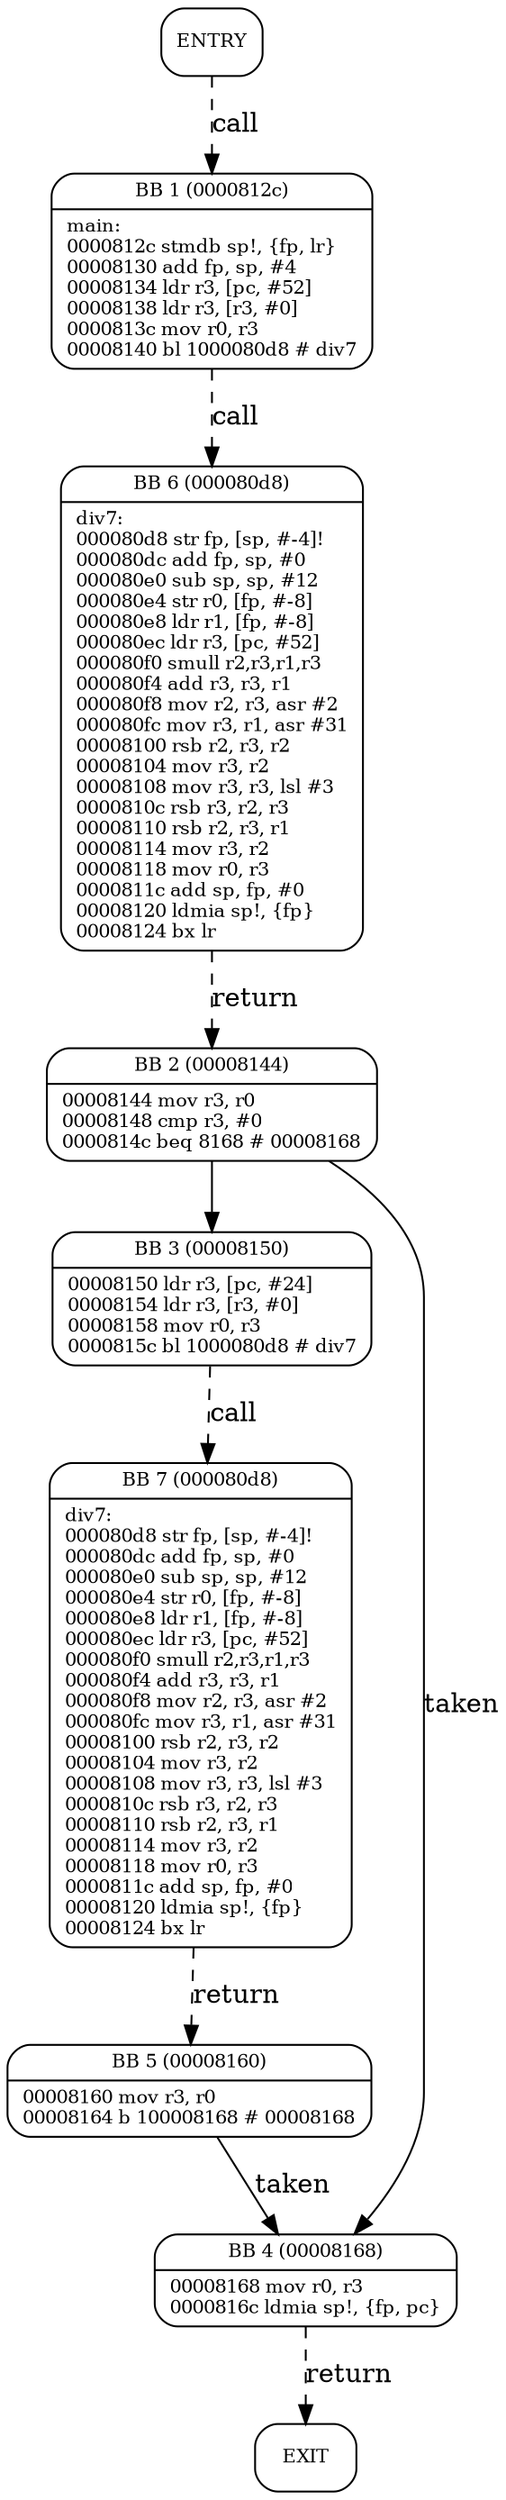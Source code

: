 digraph main{
node [shape=Mrecord, labeljust=l, fontsize=10];
	"0" [label="ENTRY"]
	"0" -> "1" [label="call", style=dashed, weight=2];
	"1" [label="{BB 1 (0000812c) | main:\l0000812c    stmdb sp!, \{fp, lr\}\l00008130    add fp, sp, #4\l00008134    ldr r3, [pc, #52]\l00008138    ldr r3, [r3, #0]\l0000813c    mov r0, r3\l00008140    bl 1000080d8    # div7\l }"]
	"1" -> "6" [label="call", style=dashed, weight=2];
	"2" [label="{BB 2 (00008144) | 00008144    mov r3, r0\l00008148    cmp r3, #0\l0000814c    beq 8168    # 00008168\l }"]
	"2" -> "3" [weight=4];
	"2" -> "4" [label="taken", weight=3];
	"3" [label="{BB 3 (00008150) | 00008150    ldr r3, [pc, #24]\l00008154    ldr r3, [r3, #0]\l00008158    mov r0, r3\l0000815c    bl 1000080d8    # div7\l }"]
	"3" -> "7" [label="call", style=dashed, weight=2];
	"4" [label="{BB 4 (00008168) | 00008168    mov r0, r3\l0000816c    ldmia sp!, \{fp, pc\}\l }"]
	"4" -> "8" [label="return", style=dashed, weight=2];
	"5" [label="{BB 5 (00008160) | 00008160    mov r3, r0\l00008164    b 100008168    # 00008168\l }"]
	"5" -> "4" [label="taken", weight=3];
	"6" [label="{BB 6 (000080d8) | div7:\l000080d8    str fp, [sp, #-4]!\l000080dc    add fp, sp, #0\l000080e0    sub sp, sp, #12\l000080e4    str r0, [fp, #-8]\l000080e8    ldr r1, [fp, #-8]\l000080ec    ldr r3, [pc, #52]\l000080f0    smull r2,r3,r1,r3\l000080f4    add r3, r3, r1\l000080f8    mov r2, r3, asr #2\l000080fc    mov r3, r1, asr #31\l00008100    rsb r2, r3, r2\l00008104    mov r3, r2\l00008108    mov r3, r3, lsl #3\l0000810c    rsb r3, r2, r3\l00008110    rsb r2, r3, r1\l00008114    mov r3, r2\l00008118    mov r0, r3\l0000811c    add sp, fp, #0\l00008120    ldmia sp!, \{fp\}\l00008124    bx lr\l }"]
	"6" -> "2" [label="return", style=dashed, weight=2];
	"7" [label="{BB 7 (000080d8) | div7:\l000080d8    str fp, [sp, #-4]!\l000080dc    add fp, sp, #0\l000080e0    sub sp, sp, #12\l000080e4    str r0, [fp, #-8]\l000080e8    ldr r1, [fp, #-8]\l000080ec    ldr r3, [pc, #52]\l000080f0    smull r2,r3,r1,r3\l000080f4    add r3, r3, r1\l000080f8    mov r2, r3, asr #2\l000080fc    mov r3, r1, asr #31\l00008100    rsb r2, r3, r2\l00008104    mov r3, r2\l00008108    mov r3, r3, lsl #3\l0000810c    rsb r3, r2, r3\l00008110    rsb r2, r3, r1\l00008114    mov r3, r2\l00008118    mov r0, r3\l0000811c    add sp, fp, #0\l00008120    ldmia sp!, \{fp\}\l00008124    bx lr\l }"]
	"7" -> "5" [label="return", style=dashed, weight=2];
	"8" [label="EXIT"]
}
